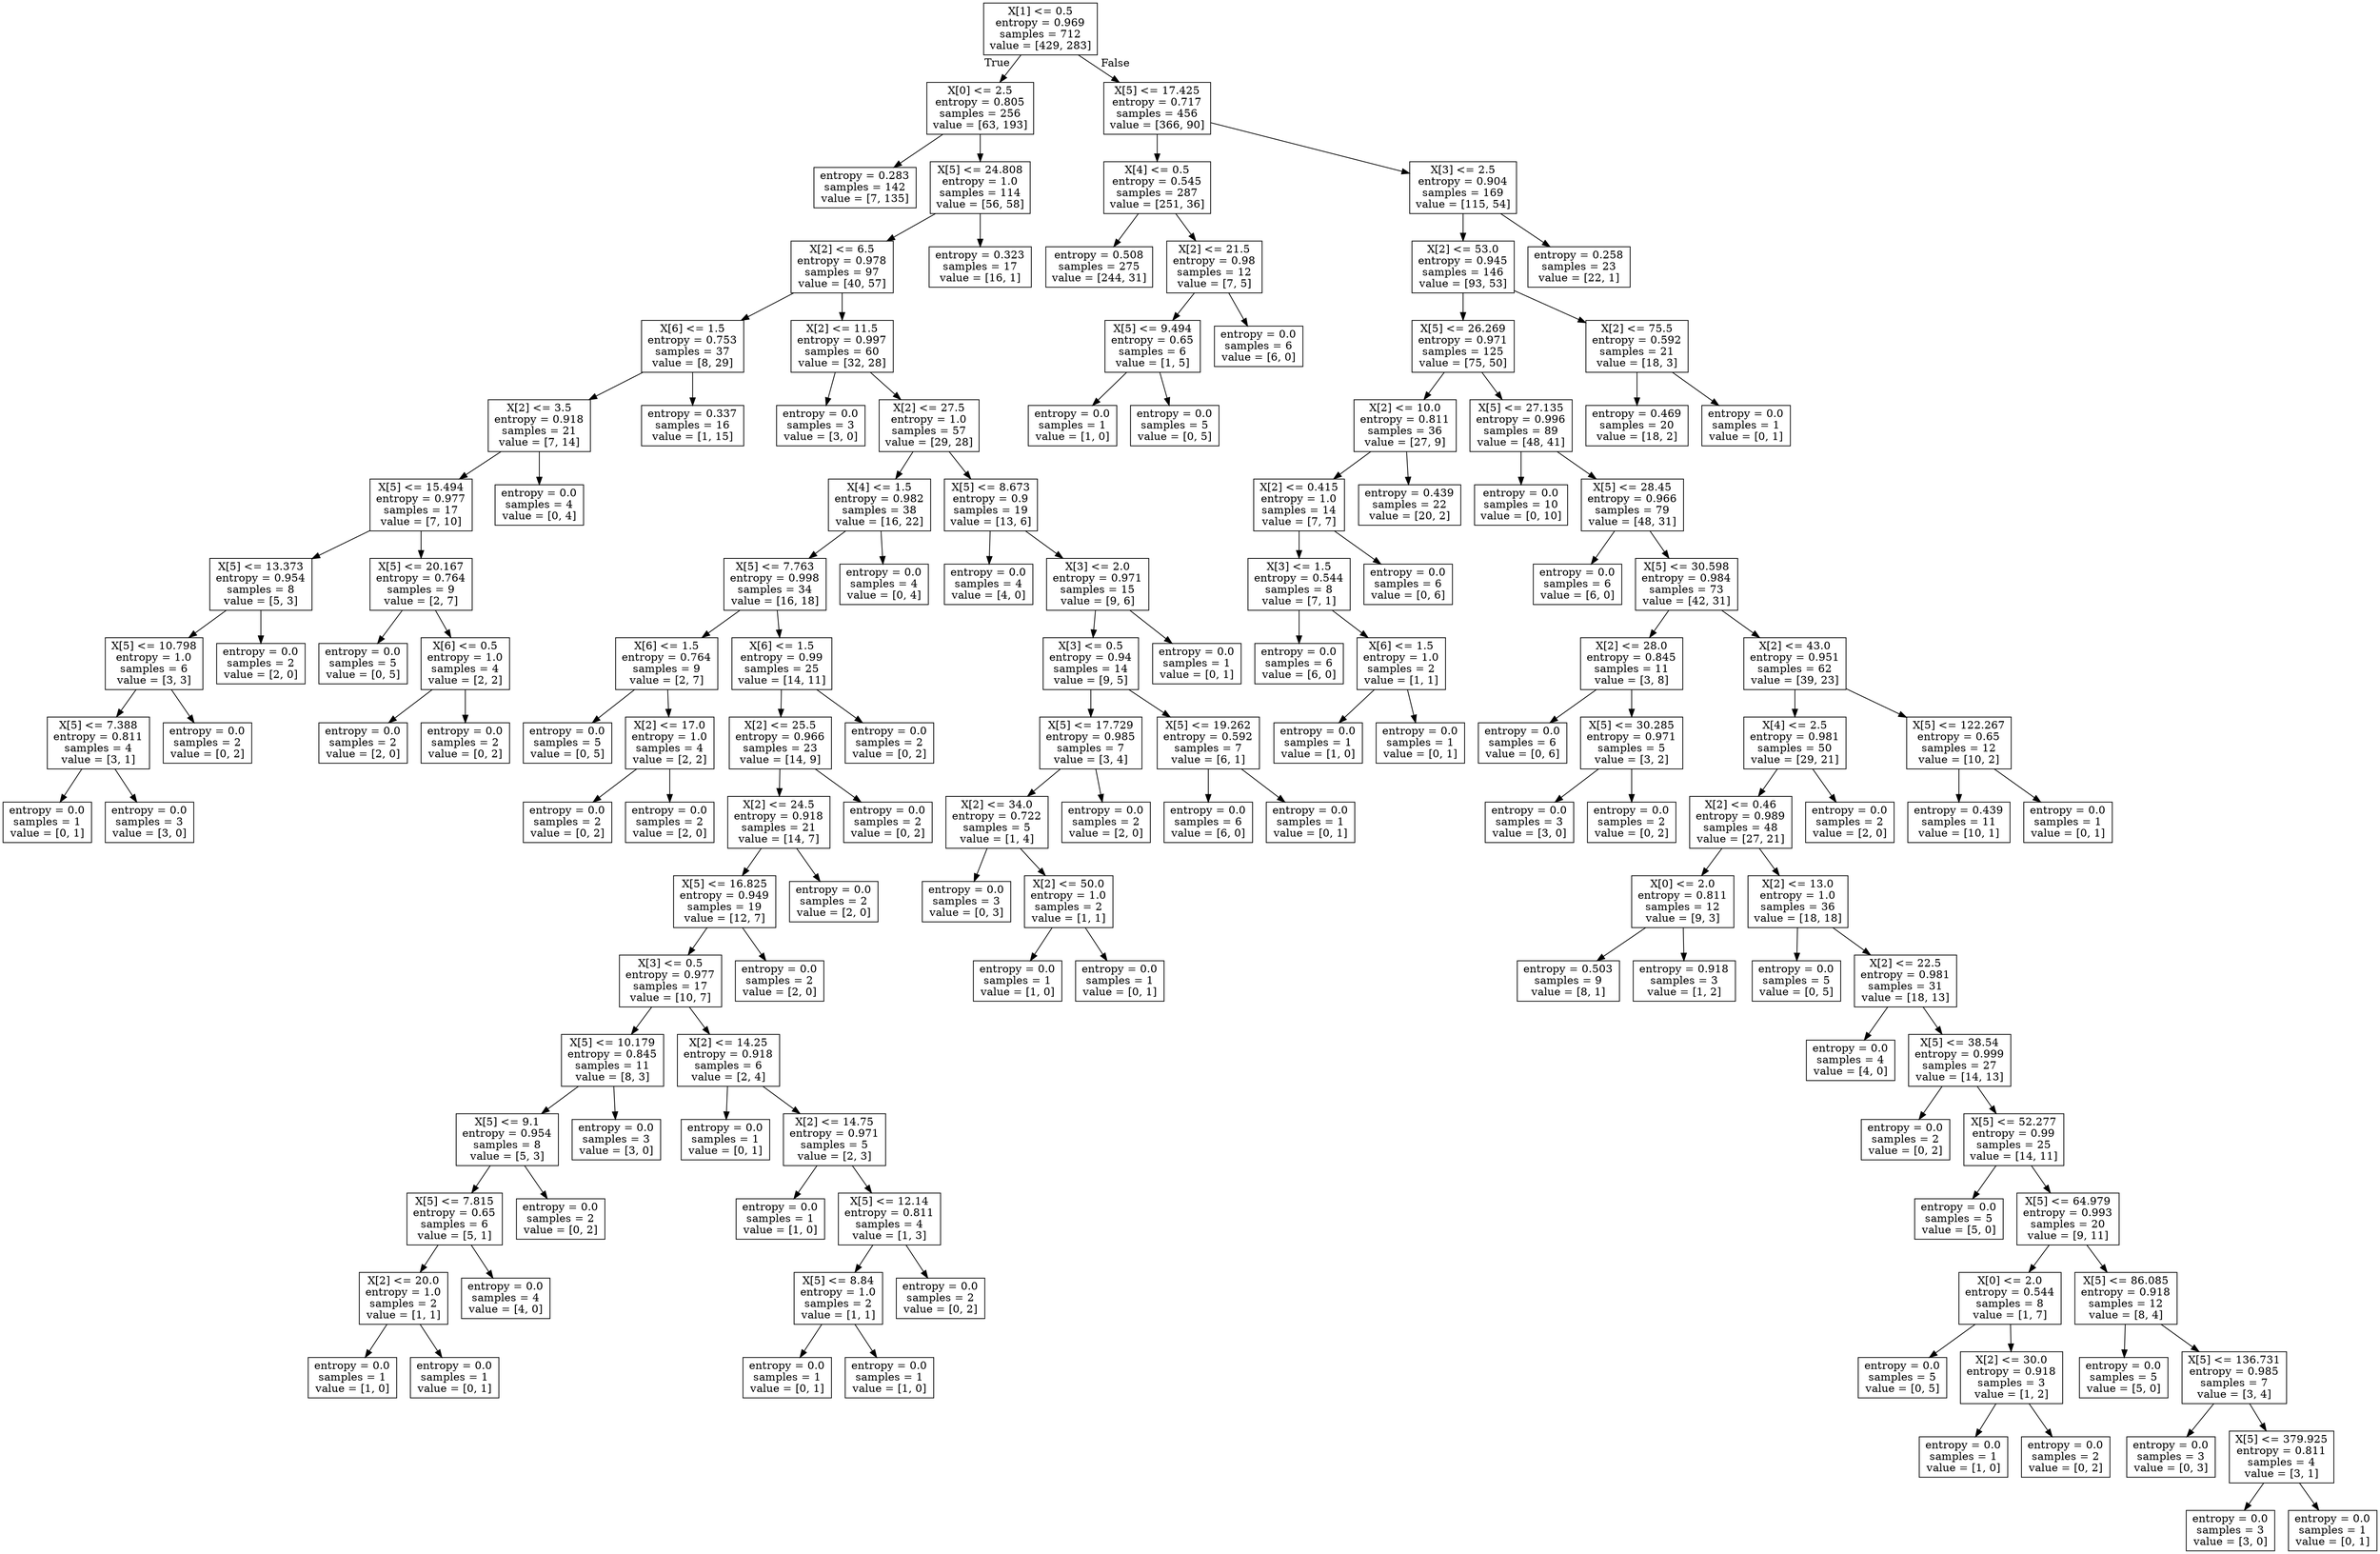 digraph Tree {
node [shape=box] ;
0 [label="X[1] <= 0.5\nentropy = 0.969\nsamples = 712\nvalue = [429, 283]"] ;
1 [label="X[0] <= 2.5\nentropy = 0.805\nsamples = 256\nvalue = [63, 193]"] ;
0 -> 1 [labeldistance=2.5, labelangle=45, headlabel="True"] ;
2 [label="entropy = 0.283\nsamples = 142\nvalue = [7, 135]"] ;
1 -> 2 ;
3 [label="X[5] <= 24.808\nentropy = 1.0\nsamples = 114\nvalue = [56, 58]"] ;
1 -> 3 ;
4 [label="X[2] <= 6.5\nentropy = 0.978\nsamples = 97\nvalue = [40, 57]"] ;
3 -> 4 ;
5 [label="X[6] <= 1.5\nentropy = 0.753\nsamples = 37\nvalue = [8, 29]"] ;
4 -> 5 ;
6 [label="X[2] <= 3.5\nentropy = 0.918\nsamples = 21\nvalue = [7, 14]"] ;
5 -> 6 ;
7 [label="X[5] <= 15.494\nentropy = 0.977\nsamples = 17\nvalue = [7, 10]"] ;
6 -> 7 ;
8 [label="X[5] <= 13.373\nentropy = 0.954\nsamples = 8\nvalue = [5, 3]"] ;
7 -> 8 ;
9 [label="X[5] <= 10.798\nentropy = 1.0\nsamples = 6\nvalue = [3, 3]"] ;
8 -> 9 ;
10 [label="X[5] <= 7.388\nentropy = 0.811\nsamples = 4\nvalue = [3, 1]"] ;
9 -> 10 ;
11 [label="entropy = 0.0\nsamples = 1\nvalue = [0, 1]"] ;
10 -> 11 ;
12 [label="entropy = 0.0\nsamples = 3\nvalue = [3, 0]"] ;
10 -> 12 ;
13 [label="entropy = 0.0\nsamples = 2\nvalue = [0, 2]"] ;
9 -> 13 ;
14 [label="entropy = 0.0\nsamples = 2\nvalue = [2, 0]"] ;
8 -> 14 ;
15 [label="X[5] <= 20.167\nentropy = 0.764\nsamples = 9\nvalue = [2, 7]"] ;
7 -> 15 ;
16 [label="entropy = 0.0\nsamples = 5\nvalue = [0, 5]"] ;
15 -> 16 ;
17 [label="X[6] <= 0.5\nentropy = 1.0\nsamples = 4\nvalue = [2, 2]"] ;
15 -> 17 ;
18 [label="entropy = 0.0\nsamples = 2\nvalue = [2, 0]"] ;
17 -> 18 ;
19 [label="entropy = 0.0\nsamples = 2\nvalue = [0, 2]"] ;
17 -> 19 ;
20 [label="entropy = 0.0\nsamples = 4\nvalue = [0, 4]"] ;
6 -> 20 ;
21 [label="entropy = 0.337\nsamples = 16\nvalue = [1, 15]"] ;
5 -> 21 ;
22 [label="X[2] <= 11.5\nentropy = 0.997\nsamples = 60\nvalue = [32, 28]"] ;
4 -> 22 ;
23 [label="entropy = 0.0\nsamples = 3\nvalue = [3, 0]"] ;
22 -> 23 ;
24 [label="X[2] <= 27.5\nentropy = 1.0\nsamples = 57\nvalue = [29, 28]"] ;
22 -> 24 ;
25 [label="X[4] <= 1.5\nentropy = 0.982\nsamples = 38\nvalue = [16, 22]"] ;
24 -> 25 ;
26 [label="X[5] <= 7.763\nentropy = 0.998\nsamples = 34\nvalue = [16, 18]"] ;
25 -> 26 ;
27 [label="X[6] <= 1.5\nentropy = 0.764\nsamples = 9\nvalue = [2, 7]"] ;
26 -> 27 ;
28 [label="entropy = 0.0\nsamples = 5\nvalue = [0, 5]"] ;
27 -> 28 ;
29 [label="X[2] <= 17.0\nentropy = 1.0\nsamples = 4\nvalue = [2, 2]"] ;
27 -> 29 ;
30 [label="entropy = 0.0\nsamples = 2\nvalue = [0, 2]"] ;
29 -> 30 ;
31 [label="entropy = 0.0\nsamples = 2\nvalue = [2, 0]"] ;
29 -> 31 ;
32 [label="X[6] <= 1.5\nentropy = 0.99\nsamples = 25\nvalue = [14, 11]"] ;
26 -> 32 ;
33 [label="X[2] <= 25.5\nentropy = 0.966\nsamples = 23\nvalue = [14, 9]"] ;
32 -> 33 ;
34 [label="X[2] <= 24.5\nentropy = 0.918\nsamples = 21\nvalue = [14, 7]"] ;
33 -> 34 ;
35 [label="X[5] <= 16.825\nentropy = 0.949\nsamples = 19\nvalue = [12, 7]"] ;
34 -> 35 ;
36 [label="X[3] <= 0.5\nentropy = 0.977\nsamples = 17\nvalue = [10, 7]"] ;
35 -> 36 ;
37 [label="X[5] <= 10.179\nentropy = 0.845\nsamples = 11\nvalue = [8, 3]"] ;
36 -> 37 ;
38 [label="X[5] <= 9.1\nentropy = 0.954\nsamples = 8\nvalue = [5, 3]"] ;
37 -> 38 ;
39 [label="X[5] <= 7.815\nentropy = 0.65\nsamples = 6\nvalue = [5, 1]"] ;
38 -> 39 ;
40 [label="X[2] <= 20.0\nentropy = 1.0\nsamples = 2\nvalue = [1, 1]"] ;
39 -> 40 ;
41 [label="entropy = 0.0\nsamples = 1\nvalue = [1, 0]"] ;
40 -> 41 ;
42 [label="entropy = 0.0\nsamples = 1\nvalue = [0, 1]"] ;
40 -> 42 ;
43 [label="entropy = 0.0\nsamples = 4\nvalue = [4, 0]"] ;
39 -> 43 ;
44 [label="entropy = 0.0\nsamples = 2\nvalue = [0, 2]"] ;
38 -> 44 ;
45 [label="entropy = 0.0\nsamples = 3\nvalue = [3, 0]"] ;
37 -> 45 ;
46 [label="X[2] <= 14.25\nentropy = 0.918\nsamples = 6\nvalue = [2, 4]"] ;
36 -> 46 ;
47 [label="entropy = 0.0\nsamples = 1\nvalue = [0, 1]"] ;
46 -> 47 ;
48 [label="X[2] <= 14.75\nentropy = 0.971\nsamples = 5\nvalue = [2, 3]"] ;
46 -> 48 ;
49 [label="entropy = 0.0\nsamples = 1\nvalue = [1, 0]"] ;
48 -> 49 ;
50 [label="X[5] <= 12.14\nentropy = 0.811\nsamples = 4\nvalue = [1, 3]"] ;
48 -> 50 ;
51 [label="X[5] <= 8.84\nentropy = 1.0\nsamples = 2\nvalue = [1, 1]"] ;
50 -> 51 ;
52 [label="entropy = 0.0\nsamples = 1\nvalue = [0, 1]"] ;
51 -> 52 ;
53 [label="entropy = 0.0\nsamples = 1\nvalue = [1, 0]"] ;
51 -> 53 ;
54 [label="entropy = 0.0\nsamples = 2\nvalue = [0, 2]"] ;
50 -> 54 ;
55 [label="entropy = 0.0\nsamples = 2\nvalue = [2, 0]"] ;
35 -> 55 ;
56 [label="entropy = 0.0\nsamples = 2\nvalue = [2, 0]"] ;
34 -> 56 ;
57 [label="entropy = 0.0\nsamples = 2\nvalue = [0, 2]"] ;
33 -> 57 ;
58 [label="entropy = 0.0\nsamples = 2\nvalue = [0, 2]"] ;
32 -> 58 ;
59 [label="entropy = 0.0\nsamples = 4\nvalue = [0, 4]"] ;
25 -> 59 ;
60 [label="X[5] <= 8.673\nentropy = 0.9\nsamples = 19\nvalue = [13, 6]"] ;
24 -> 60 ;
61 [label="entropy = 0.0\nsamples = 4\nvalue = [4, 0]"] ;
60 -> 61 ;
62 [label="X[3] <= 2.0\nentropy = 0.971\nsamples = 15\nvalue = [9, 6]"] ;
60 -> 62 ;
63 [label="X[3] <= 0.5\nentropy = 0.94\nsamples = 14\nvalue = [9, 5]"] ;
62 -> 63 ;
64 [label="X[5] <= 17.729\nentropy = 0.985\nsamples = 7\nvalue = [3, 4]"] ;
63 -> 64 ;
65 [label="X[2] <= 34.0\nentropy = 0.722\nsamples = 5\nvalue = [1, 4]"] ;
64 -> 65 ;
66 [label="entropy = 0.0\nsamples = 3\nvalue = [0, 3]"] ;
65 -> 66 ;
67 [label="X[2] <= 50.0\nentropy = 1.0\nsamples = 2\nvalue = [1, 1]"] ;
65 -> 67 ;
68 [label="entropy = 0.0\nsamples = 1\nvalue = [1, 0]"] ;
67 -> 68 ;
69 [label="entropy = 0.0\nsamples = 1\nvalue = [0, 1]"] ;
67 -> 69 ;
70 [label="entropy = 0.0\nsamples = 2\nvalue = [2, 0]"] ;
64 -> 70 ;
71 [label="X[5] <= 19.262\nentropy = 0.592\nsamples = 7\nvalue = [6, 1]"] ;
63 -> 71 ;
72 [label="entropy = 0.0\nsamples = 6\nvalue = [6, 0]"] ;
71 -> 72 ;
73 [label="entropy = 0.0\nsamples = 1\nvalue = [0, 1]"] ;
71 -> 73 ;
74 [label="entropy = 0.0\nsamples = 1\nvalue = [0, 1]"] ;
62 -> 74 ;
75 [label="entropy = 0.323\nsamples = 17\nvalue = [16, 1]"] ;
3 -> 75 ;
76 [label="X[5] <= 17.425\nentropy = 0.717\nsamples = 456\nvalue = [366, 90]"] ;
0 -> 76 [labeldistance=2.5, labelangle=-45, headlabel="False"] ;
77 [label="X[4] <= 0.5\nentropy = 0.545\nsamples = 287\nvalue = [251, 36]"] ;
76 -> 77 ;
78 [label="entropy = 0.508\nsamples = 275\nvalue = [244, 31]"] ;
77 -> 78 ;
79 [label="X[2] <= 21.5\nentropy = 0.98\nsamples = 12\nvalue = [7, 5]"] ;
77 -> 79 ;
80 [label="X[5] <= 9.494\nentropy = 0.65\nsamples = 6\nvalue = [1, 5]"] ;
79 -> 80 ;
81 [label="entropy = 0.0\nsamples = 1\nvalue = [1, 0]"] ;
80 -> 81 ;
82 [label="entropy = 0.0\nsamples = 5\nvalue = [0, 5]"] ;
80 -> 82 ;
83 [label="entropy = 0.0\nsamples = 6\nvalue = [6, 0]"] ;
79 -> 83 ;
84 [label="X[3] <= 2.5\nentropy = 0.904\nsamples = 169\nvalue = [115, 54]"] ;
76 -> 84 ;
85 [label="X[2] <= 53.0\nentropy = 0.945\nsamples = 146\nvalue = [93, 53]"] ;
84 -> 85 ;
86 [label="X[5] <= 26.269\nentropy = 0.971\nsamples = 125\nvalue = [75, 50]"] ;
85 -> 86 ;
87 [label="X[2] <= 10.0\nentropy = 0.811\nsamples = 36\nvalue = [27, 9]"] ;
86 -> 87 ;
88 [label="X[2] <= 0.415\nentropy = 1.0\nsamples = 14\nvalue = [7, 7]"] ;
87 -> 88 ;
89 [label="X[3] <= 1.5\nentropy = 0.544\nsamples = 8\nvalue = [7, 1]"] ;
88 -> 89 ;
90 [label="entropy = 0.0\nsamples = 6\nvalue = [6, 0]"] ;
89 -> 90 ;
91 [label="X[6] <= 1.5\nentropy = 1.0\nsamples = 2\nvalue = [1, 1]"] ;
89 -> 91 ;
92 [label="entropy = 0.0\nsamples = 1\nvalue = [1, 0]"] ;
91 -> 92 ;
93 [label="entropy = 0.0\nsamples = 1\nvalue = [0, 1]"] ;
91 -> 93 ;
94 [label="entropy = 0.0\nsamples = 6\nvalue = [0, 6]"] ;
88 -> 94 ;
95 [label="entropy = 0.439\nsamples = 22\nvalue = [20, 2]"] ;
87 -> 95 ;
96 [label="X[5] <= 27.135\nentropy = 0.996\nsamples = 89\nvalue = [48, 41]"] ;
86 -> 96 ;
97 [label="entropy = 0.0\nsamples = 10\nvalue = [0, 10]"] ;
96 -> 97 ;
98 [label="X[5] <= 28.45\nentropy = 0.966\nsamples = 79\nvalue = [48, 31]"] ;
96 -> 98 ;
99 [label="entropy = 0.0\nsamples = 6\nvalue = [6, 0]"] ;
98 -> 99 ;
100 [label="X[5] <= 30.598\nentropy = 0.984\nsamples = 73\nvalue = [42, 31]"] ;
98 -> 100 ;
101 [label="X[2] <= 28.0\nentropy = 0.845\nsamples = 11\nvalue = [3, 8]"] ;
100 -> 101 ;
102 [label="entropy = 0.0\nsamples = 6\nvalue = [0, 6]"] ;
101 -> 102 ;
103 [label="X[5] <= 30.285\nentropy = 0.971\nsamples = 5\nvalue = [3, 2]"] ;
101 -> 103 ;
104 [label="entropy = 0.0\nsamples = 3\nvalue = [3, 0]"] ;
103 -> 104 ;
105 [label="entropy = 0.0\nsamples = 2\nvalue = [0, 2]"] ;
103 -> 105 ;
106 [label="X[2] <= 43.0\nentropy = 0.951\nsamples = 62\nvalue = [39, 23]"] ;
100 -> 106 ;
107 [label="X[4] <= 2.5\nentropy = 0.981\nsamples = 50\nvalue = [29, 21]"] ;
106 -> 107 ;
108 [label="X[2] <= 0.46\nentropy = 0.989\nsamples = 48\nvalue = [27, 21]"] ;
107 -> 108 ;
109 [label="X[0] <= 2.0\nentropy = 0.811\nsamples = 12\nvalue = [9, 3]"] ;
108 -> 109 ;
110 [label="entropy = 0.503\nsamples = 9\nvalue = [8, 1]"] ;
109 -> 110 ;
111 [label="entropy = 0.918\nsamples = 3\nvalue = [1, 2]"] ;
109 -> 111 ;
112 [label="X[2] <= 13.0\nentropy = 1.0\nsamples = 36\nvalue = [18, 18]"] ;
108 -> 112 ;
113 [label="entropy = 0.0\nsamples = 5\nvalue = [0, 5]"] ;
112 -> 113 ;
114 [label="X[2] <= 22.5\nentropy = 0.981\nsamples = 31\nvalue = [18, 13]"] ;
112 -> 114 ;
115 [label="entropy = 0.0\nsamples = 4\nvalue = [4, 0]"] ;
114 -> 115 ;
116 [label="X[5] <= 38.54\nentropy = 0.999\nsamples = 27\nvalue = [14, 13]"] ;
114 -> 116 ;
117 [label="entropy = 0.0\nsamples = 2\nvalue = [0, 2]"] ;
116 -> 117 ;
118 [label="X[5] <= 52.277\nentropy = 0.99\nsamples = 25\nvalue = [14, 11]"] ;
116 -> 118 ;
119 [label="entropy = 0.0\nsamples = 5\nvalue = [5, 0]"] ;
118 -> 119 ;
120 [label="X[5] <= 64.979\nentropy = 0.993\nsamples = 20\nvalue = [9, 11]"] ;
118 -> 120 ;
121 [label="X[0] <= 2.0\nentropy = 0.544\nsamples = 8\nvalue = [1, 7]"] ;
120 -> 121 ;
122 [label="entropy = 0.0\nsamples = 5\nvalue = [0, 5]"] ;
121 -> 122 ;
123 [label="X[2] <= 30.0\nentropy = 0.918\nsamples = 3\nvalue = [1, 2]"] ;
121 -> 123 ;
124 [label="entropy = 0.0\nsamples = 1\nvalue = [1, 0]"] ;
123 -> 124 ;
125 [label="entropy = 0.0\nsamples = 2\nvalue = [0, 2]"] ;
123 -> 125 ;
126 [label="X[5] <= 86.085\nentropy = 0.918\nsamples = 12\nvalue = [8, 4]"] ;
120 -> 126 ;
127 [label="entropy = 0.0\nsamples = 5\nvalue = [5, 0]"] ;
126 -> 127 ;
128 [label="X[5] <= 136.731\nentropy = 0.985\nsamples = 7\nvalue = [3, 4]"] ;
126 -> 128 ;
129 [label="entropy = 0.0\nsamples = 3\nvalue = [0, 3]"] ;
128 -> 129 ;
130 [label="X[5] <= 379.925\nentropy = 0.811\nsamples = 4\nvalue = [3, 1]"] ;
128 -> 130 ;
131 [label="entropy = 0.0\nsamples = 3\nvalue = [3, 0]"] ;
130 -> 131 ;
132 [label="entropy = 0.0\nsamples = 1\nvalue = [0, 1]"] ;
130 -> 132 ;
133 [label="entropy = 0.0\nsamples = 2\nvalue = [2, 0]"] ;
107 -> 133 ;
134 [label="X[5] <= 122.267\nentropy = 0.65\nsamples = 12\nvalue = [10, 2]"] ;
106 -> 134 ;
135 [label="entropy = 0.439\nsamples = 11\nvalue = [10, 1]"] ;
134 -> 135 ;
136 [label="entropy = 0.0\nsamples = 1\nvalue = [0, 1]"] ;
134 -> 136 ;
137 [label="X[2] <= 75.5\nentropy = 0.592\nsamples = 21\nvalue = [18, 3]"] ;
85 -> 137 ;
138 [label="entropy = 0.469\nsamples = 20\nvalue = [18, 2]"] ;
137 -> 138 ;
139 [label="entropy = 0.0\nsamples = 1\nvalue = [0, 1]"] ;
137 -> 139 ;
140 [label="entropy = 0.258\nsamples = 23\nvalue = [22, 1]"] ;
84 -> 140 ;
}